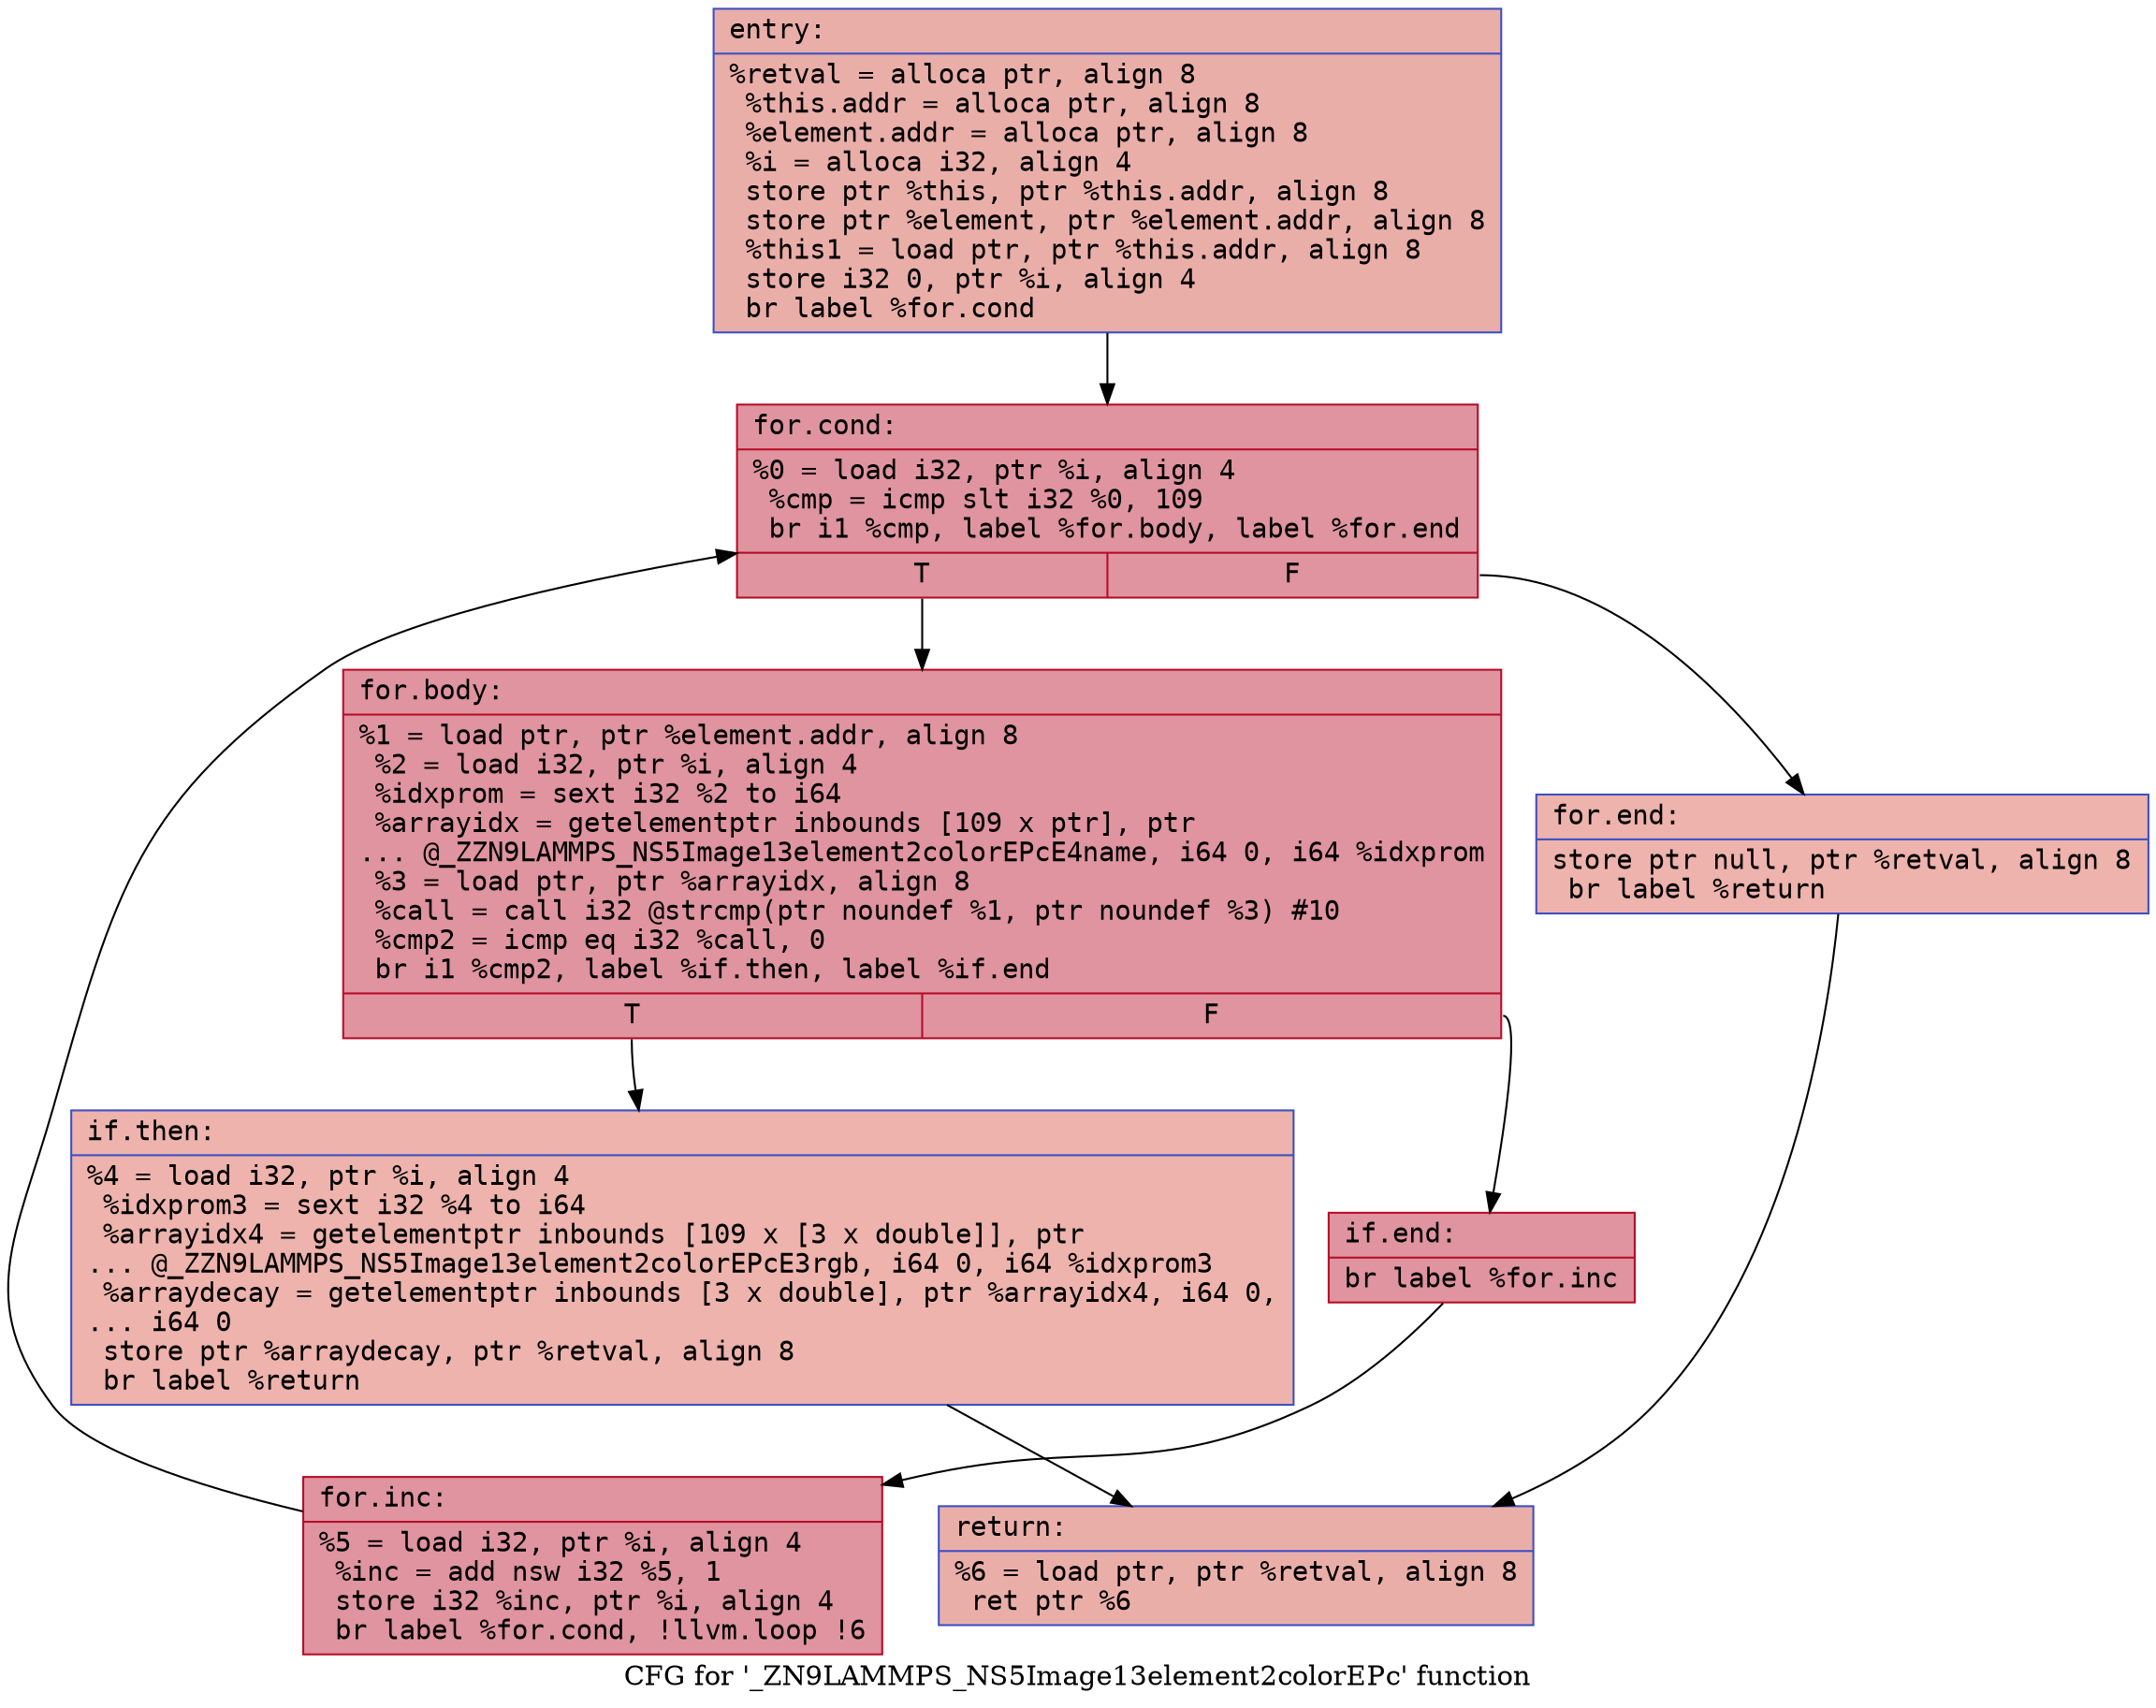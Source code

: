 digraph "CFG for '_ZN9LAMMPS_NS5Image13element2colorEPc' function" {
	label="CFG for '_ZN9LAMMPS_NS5Image13element2colorEPc' function";

	Node0x55d95326c6a0 [shape=record,color="#3d50c3ff", style=filled, fillcolor="#d0473d70" fontname="Courier",label="{entry:\l|  %retval = alloca ptr, align 8\l  %this.addr = alloca ptr, align 8\l  %element.addr = alloca ptr, align 8\l  %i = alloca i32, align 4\l  store ptr %this, ptr %this.addr, align 8\l  store ptr %element, ptr %element.addr, align 8\l  %this1 = load ptr, ptr %this.addr, align 8\l  store i32 0, ptr %i, align 4\l  br label %for.cond\l}"];
	Node0x55d95326c6a0 -> Node0x55d95326cbc0[tooltip="entry -> for.cond\nProbability 100.00%" ];
	Node0x55d95326cbc0 [shape=record,color="#b70d28ff", style=filled, fillcolor="#b70d2870" fontname="Courier",label="{for.cond:\l|  %0 = load i32, ptr %i, align 4\l  %cmp = icmp slt i32 %0, 109\l  br i1 %cmp, label %for.body, label %for.end\l|{<s0>T|<s1>F}}"];
	Node0x55d95326cbc0:s0 -> Node0x55d95326ce10[tooltip="for.cond -> for.body\nProbability 96.88%" ];
	Node0x55d95326cbc0:s1 -> Node0x55d95326ce90[tooltip="for.cond -> for.end\nProbability 3.12%" ];
	Node0x55d95326ce10 [shape=record,color="#b70d28ff", style=filled, fillcolor="#b70d2870" fontname="Courier",label="{for.body:\l|  %1 = load ptr, ptr %element.addr, align 8\l  %2 = load i32, ptr %i, align 4\l  %idxprom = sext i32 %2 to i64\l  %arrayidx = getelementptr inbounds [109 x ptr], ptr\l... @_ZZN9LAMMPS_NS5Image13element2colorEPcE4name, i64 0, i64 %idxprom\l  %3 = load ptr, ptr %arrayidx, align 8\l  %call = call i32 @strcmp(ptr noundef %1, ptr noundef %3) #10\l  %cmp2 = icmp eq i32 %call, 0\l  br i1 %cmp2, label %if.then, label %if.end\l|{<s0>T|<s1>F}}"];
	Node0x55d95326ce10:s0 -> Node0x55d95326d6d0[tooltip="for.body -> if.then\nProbability 3.12%" ];
	Node0x55d95326ce10:s1 -> Node0x55d95326d740[tooltip="for.body -> if.end\nProbability 96.88%" ];
	Node0x55d95326d6d0 [shape=record,color="#3d50c3ff", style=filled, fillcolor="#d6524470" fontname="Courier",label="{if.then:\l|  %4 = load i32, ptr %i, align 4\l  %idxprom3 = sext i32 %4 to i64\l  %arrayidx4 = getelementptr inbounds [109 x [3 x double]], ptr\l... @_ZZN9LAMMPS_NS5Image13element2colorEPcE3rgb, i64 0, i64 %idxprom3\l  %arraydecay = getelementptr inbounds [3 x double], ptr %arrayidx4, i64 0,\l... i64 0\l  store ptr %arraydecay, ptr %retval, align 8\l  br label %return\l}"];
	Node0x55d95326d6d0 -> Node0x55d95326dc00[tooltip="if.then -> return\nProbability 100.00%" ];
	Node0x55d95326d740 [shape=record,color="#b70d28ff", style=filled, fillcolor="#b70d2870" fontname="Courier",label="{if.end:\l|  br label %for.inc\l}"];
	Node0x55d95326d740 -> Node0x55d95326dce0[tooltip="if.end -> for.inc\nProbability 100.00%" ];
	Node0x55d95326dce0 [shape=record,color="#b70d28ff", style=filled, fillcolor="#b70d2870" fontname="Courier",label="{for.inc:\l|  %5 = load i32, ptr %i, align 4\l  %inc = add nsw i32 %5, 1\l  store i32 %inc, ptr %i, align 4\l  br label %for.cond, !llvm.loop !6\l}"];
	Node0x55d95326dce0 -> Node0x55d95326cbc0[tooltip="for.inc -> for.cond\nProbability 100.00%" ];
	Node0x55d95326ce90 [shape=record,color="#3d50c3ff", style=filled, fillcolor="#d6524470" fontname="Courier",label="{for.end:\l|  store ptr null, ptr %retval, align 8\l  br label %return\l}"];
	Node0x55d95326ce90 -> Node0x55d95326dc00[tooltip="for.end -> return\nProbability 100.00%" ];
	Node0x55d95326dc00 [shape=record,color="#3d50c3ff", style=filled, fillcolor="#d0473d70" fontname="Courier",label="{return:\l|  %6 = load ptr, ptr %retval, align 8\l  ret ptr %6\l}"];
}

